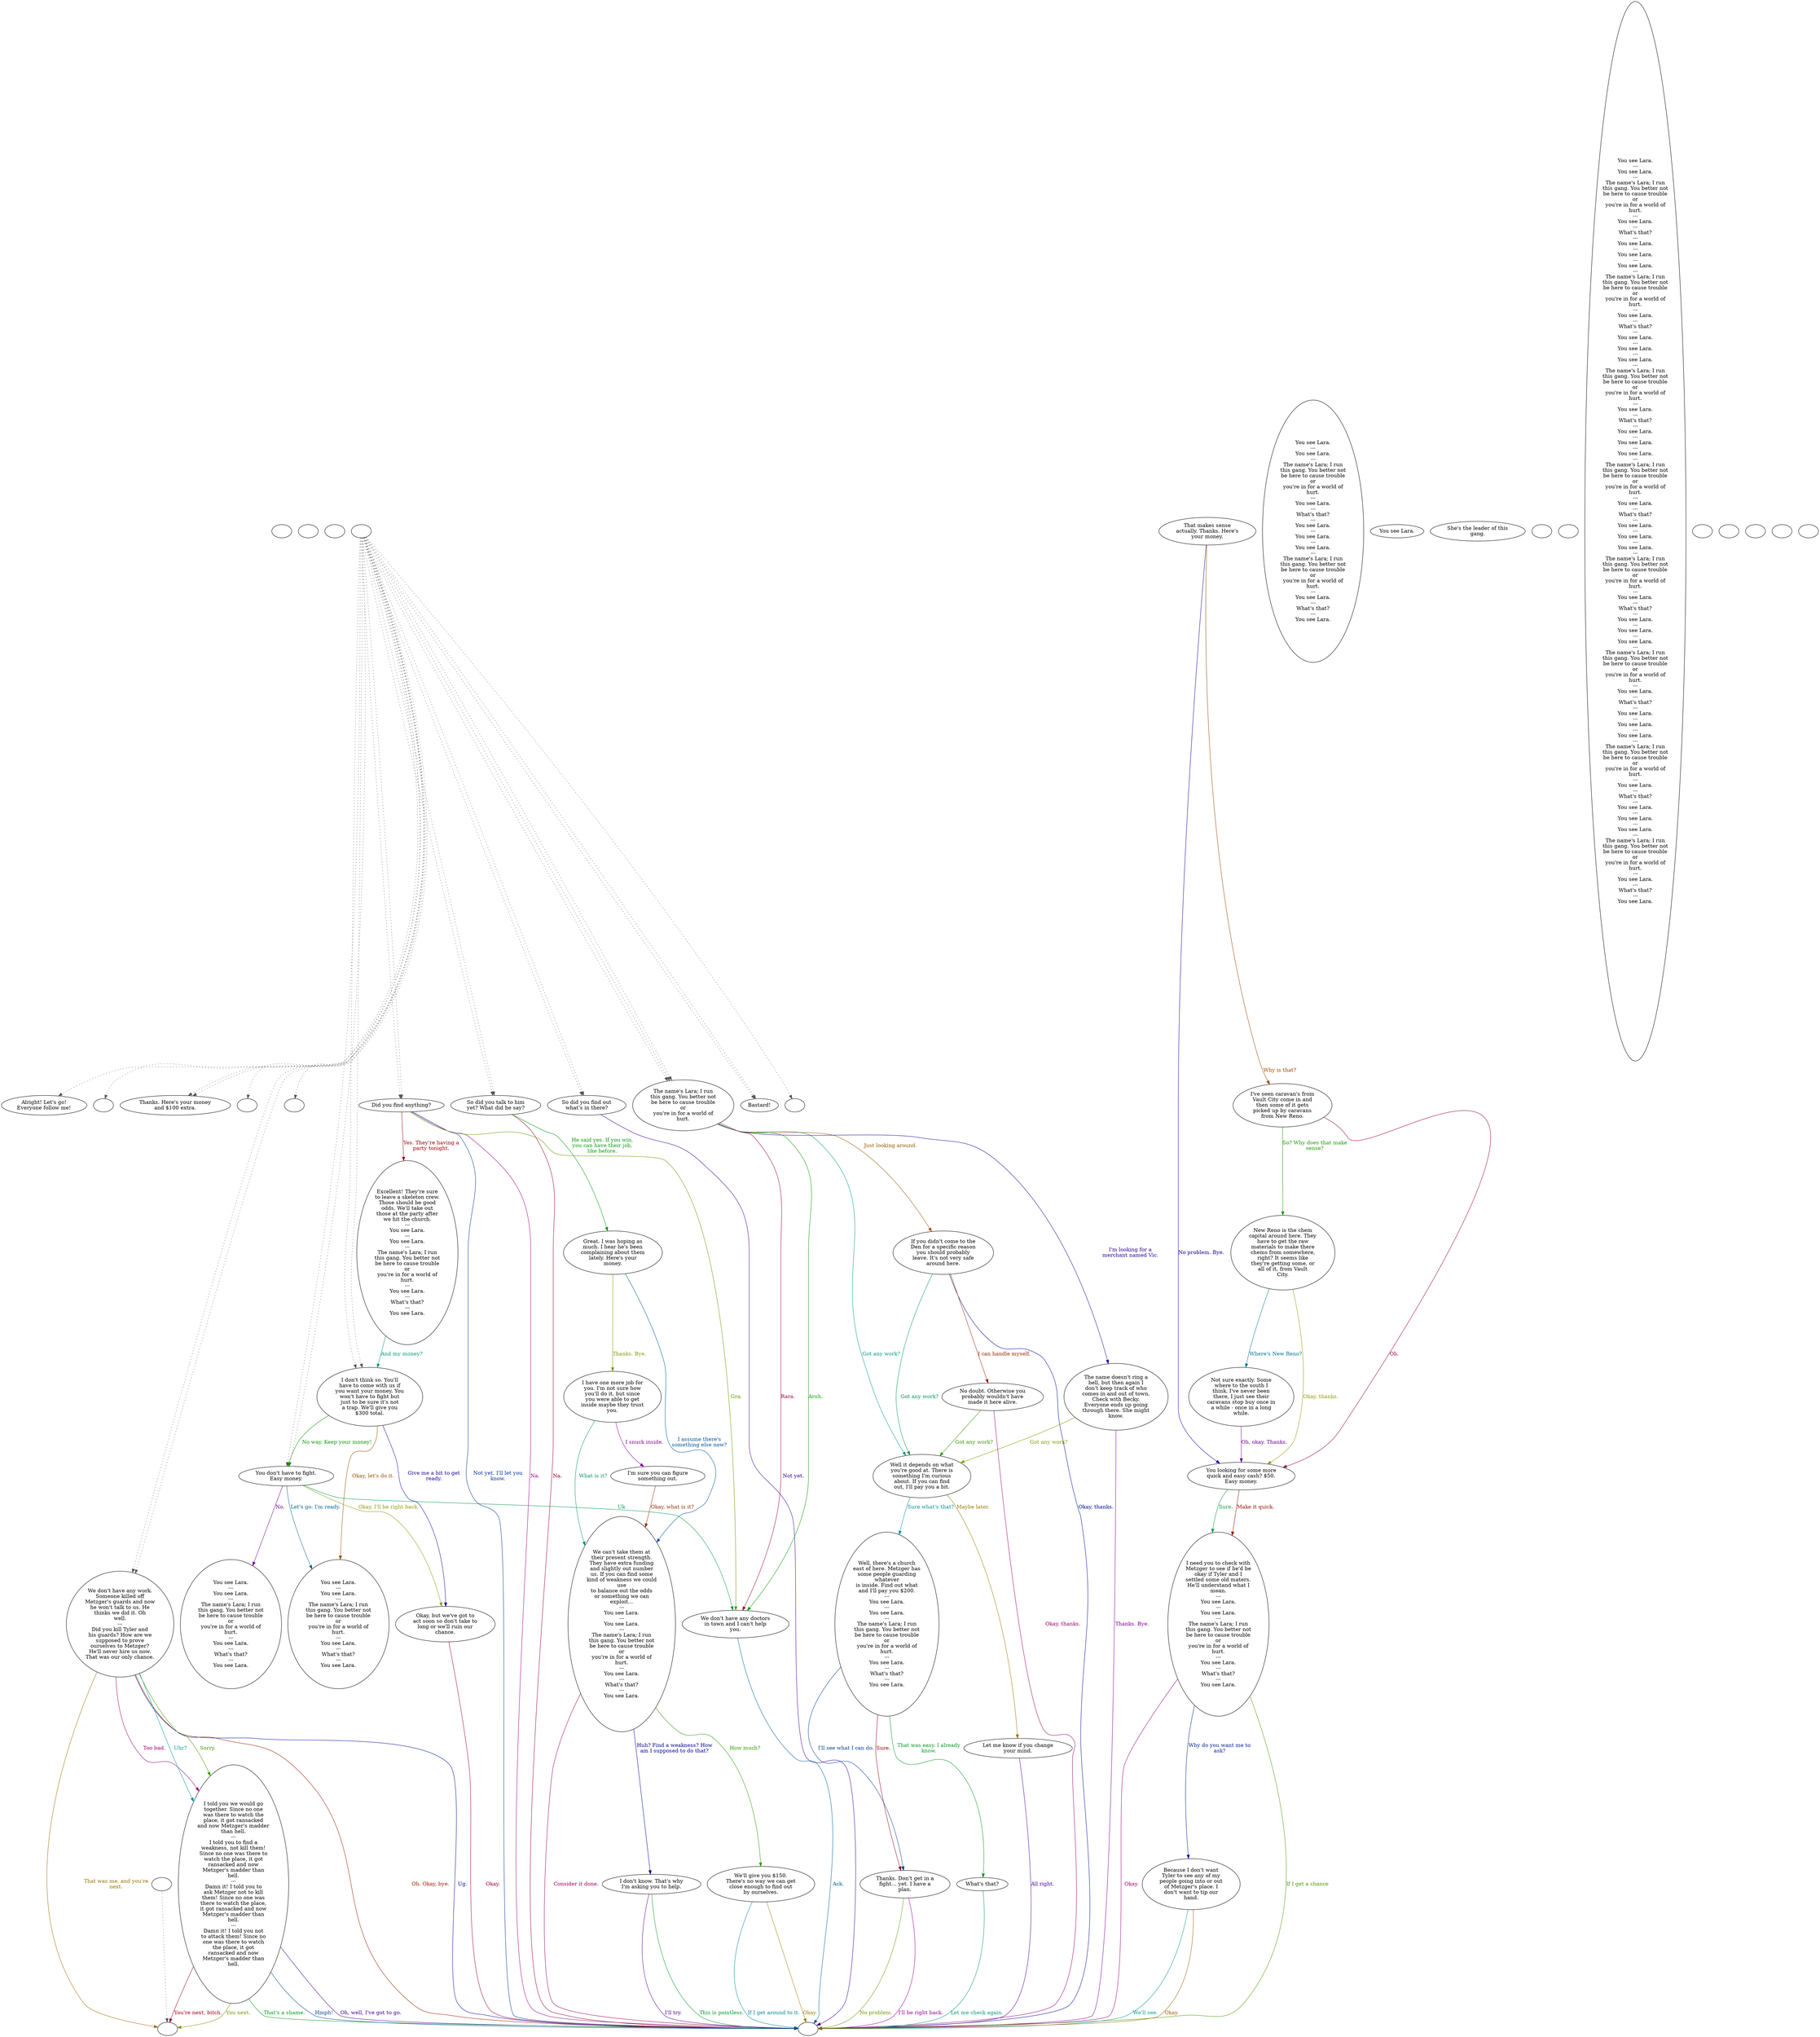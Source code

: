 digraph dcLara {
  "checkPartyMembersNearDoor" [style=filled       fillcolor="#FFFFFF"       color="#000000"]
  "checkPartyMembersNearDoor" [label=""]
  "start" [style=filled       fillcolor="#FFFFFF"       color="#000000"]
  "start" [label=""]
  "critter_p_proc" [style=filled       fillcolor="#FFFFFF"       color="#000000"]
  "critter_p_proc" [label=""]
  "pickup_p_proc" [style=filled       fillcolor="#FFFFFF"       color="#000000"]
  "pickup_p_proc" -> "Node998" [style=dotted color="#555555"]
  "pickup_p_proc" [label=""]
  "talk_p_proc" [style=filled       fillcolor="#FFFFFF"       color="#000000"]
  "talk_p_proc" -> "Node034" [style=dotted color="#555555"]
  "talk_p_proc" -> "Node033" [style=dotted color="#555555"]
  "talk_p_proc" -> "Node039" [style=dotted color="#555555"]
  "talk_p_proc" -> "Node034" [style=dotted color="#555555"]
  "talk_p_proc" -> "Node032" [style=dotted color="#555555"]
  "talk_p_proc" -> "Node035" [style=dotted color="#555555"]
  "talk_p_proc" -> "Node035" [style=dotted color="#555555"]
  "talk_p_proc" -> "Node031" [style=dotted color="#555555"]
  "talk_p_proc" -> "Node030" [style=dotted color="#555555"]
  "talk_p_proc" -> "Node030" [style=dotted color="#555555"]
  "talk_p_proc" -> "Node038" [style=dotted color="#555555"]
  "talk_p_proc" -> "Node036" [style=dotted color="#555555"]
  "talk_p_proc" -> "Node036" [style=dotted color="#555555"]
  "talk_p_proc" -> "Node028" [style=dotted color="#555555"]
  "talk_p_proc" -> "Node028" [style=dotted color="#555555"]
  "talk_p_proc" -> "Node026" [style=dotted color="#555555"]
  "talk_p_proc" -> "Node026" [style=dotted color="#555555"]
  "talk_p_proc" -> "Node019" [style=dotted color="#555555"]
  "talk_p_proc" -> "Node019" [style=dotted color="#555555"]
  "talk_p_proc" -> "Node018" [style=dotted color="#555555"]
  "talk_p_proc" -> "Node018" [style=dotted color="#555555"]
  "talk_p_proc" -> "Node001" [style=dotted color="#555555"]
  "talk_p_proc" -> "Node001" [style=dotted color="#555555"]
  "talk_p_proc" -> "Node001" [style=dotted color="#555555"]
  "talk_p_proc" [label=""]
  "destroy_p_proc" [style=filled       fillcolor="#FFFFFF"       color="#000000"]
  "destroy_p_proc" [label="You see Lara.\n---\nYou see Lara.\n---\nThe name's Lara; I run\nthis gang. You better not\nbe here to cause trouble\nor\nyou're in for a world of\nhurt.\n---\nYou see Lara.\n---\nWhat's that?\n---\nYou see Lara.\n---\nYou see Lara.\n---\nYou see Lara.\n---\nThe name's Lara; I run\nthis gang. You better not\nbe here to cause trouble\nor\nyou're in for a world of\nhurt.\n---\nYou see Lara.\n---\nWhat's that?\n---\nYou see Lara."]
  "look_at_p_proc" [style=filled       fillcolor="#FFFFFF"       color="#000000"]
  "look_at_p_proc" [label="You see Lara."]
  "description_p_proc" [style=filled       fillcolor="#FFFFFF"       color="#000000"]
  "description_p_proc" [label="She's the leader of this\ngang."]
  "use_skill_on_p_proc" [style=filled       fillcolor="#FFFFFF"       color="#000000"]
  "use_skill_on_p_proc" [label=""]
  "damage_p_proc" [style=filled       fillcolor="#FFFFFF"       color="#000000"]
  "damage_p_proc" [label=""]
  "map_enter_p_proc" [style=filled       fillcolor="#FFFFFF"       color="#000000"]
  "map_enter_p_proc" [label="You see Lara.\n---\nYou see Lara.\n---\nThe name's Lara; I run\nthis gang. You better not\nbe here to cause trouble\nor\nyou're in for a world of\nhurt.\n---\nYou see Lara.\n---\nWhat's that?\n---\nYou see Lara.\n---\nYou see Lara.\n---\nYou see Lara.\n---\nThe name's Lara; I run\nthis gang. You better not\nbe here to cause trouble\nor\nyou're in for a world of\nhurt.\n---\nYou see Lara.\n---\nWhat's that?\n---\nYou see Lara.\n---\nYou see Lara.\n---\nYou see Lara.\n---\nThe name's Lara; I run\nthis gang. You better not\nbe here to cause trouble\nor\nyou're in for a world of\nhurt.\n---\nYou see Lara.\n---\nWhat's that?\n---\nYou see Lara.\n---\nYou see Lara.\n---\nYou see Lara.\n---\nThe name's Lara; I run\nthis gang. You better not\nbe here to cause trouble\nor\nyou're in for a world of\nhurt.\n---\nYou see Lara.\n---\nWhat's that?\n---\nYou see Lara.\n---\nYou see Lara.\n---\nYou see Lara.\n---\nThe name's Lara; I run\nthis gang. You better not\nbe here to cause trouble\nor\nyou're in for a world of\nhurt.\n---\nYou see Lara.\n---\nWhat's that?\n---\nYou see Lara.\n---\nYou see Lara.\n---\nYou see Lara.\n---\nThe name's Lara; I run\nthis gang. You better not\nbe here to cause trouble\nor\nyou're in for a world of\nhurt.\n---\nYou see Lara.\n---\nWhat's that?\n---\nYou see Lara.\n---\nYou see Lara.\n---\nYou see Lara.\n---\nThe name's Lara; I run\nthis gang. You better not\nbe here to cause trouble\nor\nyou're in for a world of\nhurt.\n---\nYou see Lara.\n---\nWhat's that?\n---\nYou see Lara.\n---\nYou see Lara.\n---\nYou see Lara.\n---\nThe name's Lara; I run\nthis gang. You better not\nbe here to cause trouble\nor\nyou're in for a world of\nhurt.\n---\nYou see Lara.\n---\nWhat's that?\n---\nYou see Lara."]
  "map_exit_p_proc" [style=filled       fillcolor="#FFFFFF"       color="#000000"]
  "map_exit_p_proc" [label=""]
  "timed_event_p_proc" [style=filled       fillcolor="#FFFFFF"       color="#000000"]
  "timed_event_p_proc" [label=""]
  "map_update_p_proc" [style=filled       fillcolor="#FFFFFF"       color="#000000"]
  "map_update_p_proc" [label=""]
  "combat_p_proc" [style=filled       fillcolor="#FFFFFF"       color="#000000"]
  "combat_p_proc" [label=""]
  "push_p_proc" [style=filled       fillcolor="#FFFFFF"       color="#000000"]
  "push_p_proc" [label=""]
  "Node998" [style=filled       fillcolor="#FFFFFF"       color="#000000"]
  "Node998" [label=""]
  "Node999" [style=filled       fillcolor="#FFFFFF"       color="#000000"]
  "Node999" [label=""]
  "Node001" [style=filled       fillcolor="#FFFFFF"       color="#000000"]
  "Node001" [label="The name's Lara; I run\nthis gang. You better not\nbe here to cause trouble\nor\nyou're in for a world of\nhurt."]
  "Node001" -> "Node006" [label="Got any work?" color="#009983" fontcolor="#009983"]
  "Node001" -> "Node004" [label="Just looking around." color="#995600" fontcolor="#995600"]
  "Node001" -> "Node003" [label="I'm looking for a\nmerchant named Vic." color="#290099" fontcolor="#290099"]
  "Node001" -> "Node002" [label="Aruh." color="#039900" fontcolor="#039900"]
  "Node001" -> "Node002" [label="Rara." color="#990030" fontcolor="#990030"]
  "Node002" [style=filled       fillcolor="#FFFFFF"       color="#000000"]
  "Node002" [label="We don't have any doctors\nin town and I can't help\nyou."]
  "Node002" -> "Node999" [label="Ack." color="#005D99" fontcolor="#005D99"]
  "Node003" [style=filled       fillcolor="#FFFFFF"       color="#000000"]
  "Node003" [label="The name doesn't ring a\nbell, but then again I\ndon't keep track of who\ncomes in and out of town.\nCheck with Becky.\nEveryone ends up going\nthrough there. She might\nknow."]
  "Node003" -> "Node006" [label="Got any work?" color="#899900" fontcolor="#899900"]
  "Node003" -> "Node999" [label="Thanks. Bye." color="#7C0099" fontcolor="#7C0099"]
  "Node004" [style=filled       fillcolor="#FFFFFF"       color="#000000"]
  "Node004" [label="If you didn't come to the\nDen for a specific reason\nyou should probably\nleave. It's not very safe\naround here."]
  "Node004" -> "Node006" [label="Got any work?" color="#00994F" fontcolor="#00994F"]
  "Node004" -> "Node005" [label="I can handle myself." color="#992300" fontcolor="#992300"]
  "Node004" -> "Node999" [label="Okay, thanks." color="#000A99" fontcolor="#000A99"]
  "Node005" [style=filled       fillcolor="#FFFFFF"       color="#000000"]
  "Node005" [label="No doubt. Otherwise you\nprobably wouldn't have\nmade it here alive."]
  "Node005" -> "Node006" [label="Got any work?" color="#379900" fontcolor="#379900"]
  "Node005" -> "Node999" [label="Okay, thanks." color="#990063" fontcolor="#990063"]
  "Node006" [style=filled       fillcolor="#FFFFFF"       color="#000000"]
  "Node006" [label="Well it depends on what\nyou're good at. There is\nsomething I'm curious\nabout. If you can find\nout, I'll pay you a bit."]
  "Node006" -> "Node008" [label="Sure what's that?" color="#009099" fontcolor="#009099"]
  "Node006" -> "Node007" [label="Maybe later." color="#997500" fontcolor="#997500"]
  "Node007" [style=filled       fillcolor="#FFFFFF"       color="#000000"]
  "Node007" [label="Let me know if you change\nyour mind."]
  "Node007" -> "Node999" [label="All right." color="#490099" fontcolor="#490099"]
  "Node008" [style=filled       fillcolor="#FFFFFF"       color="#000000"]
  "Node008" [label="Well, there's a church\neast of here. Metzger has\nsome people guarding\nwhatever\nis inside. Find out what\nand I'll pay you $200.\n---\nYou see Lara.\n---\nYou see Lara.\n---\nThe name's Lara; I run\nthis gang. You better not\nbe here to cause trouble\nor\nyou're in for a world of\nhurt.\n---\nYou see Lara.\n---\nWhat's that?\n---\nYou see Lara."]
  "Node008" -> "Node010" [label="That was easy. I already\nknow." color="#00991C" fontcolor="#00991C"]
  "Node008" -> "Node009" [label="Sure." color="#990010" fontcolor="#990010"]
  "Node008" -> "Node009" [label="I'll see what I can do." color="#003D99" fontcolor="#003D99"]
  "Node009" [style=filled       fillcolor="#FFFFFF"       color="#000000"]
  "Node009" [label="Thanks. Don't get in a\nfight… yet. I have a\nplan."]
  "Node009" -> "Node999" [label="No problem." color="#6A9900" fontcolor="#6A9900"]
  "Node009" -> "Node999" [label="I'll be right back." color="#990096" fontcolor="#990096"]
  "Node010" [style=filled       fillcolor="#FFFFFF"       color="#000000"]
  "Node010" [label="What's that?"]
  "Node010" -> "Node999" [label="Let me check again." color="#00996F" fontcolor="#00996F"]
  "Node011" [style=filled       fillcolor="#FFFFFF"       color="#000000"]
  "Node011" [label="That makes sense\nactually. Thanks. Here's\nyour money."]
  "Node011" -> "Node012" [label="Why is that?" color="#994200" fontcolor="#994200"]
  "Node011" -> "Node015" [label="No problem. Bye." color="#160099" fontcolor="#160099"]
  "Node012" [style=filled       fillcolor="#FFFFFF"       color="#000000"]
  "Node012" [label="I've seen caravan's from\nVault City come in and\nthen some of it gets\npicked up by caravans\nfrom New Reno."]
  "Node012" -> "Node013" [label="So? Why does that make\nsense?" color="#179900" fontcolor="#179900"]
  "Node012" -> "Node015" [label="Oh." color="#990044" fontcolor="#990044"]
  "Node013" [style=filled       fillcolor="#FFFFFF"       color="#000000"]
  "Node013" [label="New Reno is the chem\ncapital around here. They\nhave to get the raw\nmaterials to make there\nchems from somewhere,\nright? It seems like\nthey're getting some, or\nall of it, from Vault\nCity."]
  "Node013" -> "Node014" [label="Where's New Reno?" color="#007099" fontcolor="#007099"]
  "Node013" -> "Node015" [label="Okay, thanks." color="#999500" fontcolor="#999500"]
  "Node014" [style=filled       fillcolor="#FFFFFF"       color="#000000"]
  "Node014" [label="Not sure exactly. Some\nwhere to the south I\nthink. I've never been\nthere, I just see their\ncaravans stop buy once in\na while - once in a long\nwhile."]
  "Node014" -> "Node015" [label="Oh, okay. Thanks." color="#680099" fontcolor="#680099"]
  "Node015" [style=filled       fillcolor="#FFFFFF"       color="#000000"]
  "Node015" [label="You looking for some more\nquick and easy cash? $50.\nEasy money."]
  "Node015" -> "Node016" [label="Sure." color="#00993C" fontcolor="#00993C"]
  "Node015" -> "Node016" [label="Make it quick." color="#990F00" fontcolor="#990F00"]
  "Node016" [style=filled       fillcolor="#FFFFFF"       color="#000000"]
  "Node016" [label="I need you to check with\nMetzger to see if he'd be\nokay if Tyler and I\nsettled some old maters.\nHe'll understand what I\nmean.\n---\nYou see Lara.\n---\nYou see Lara.\n---\nThe name's Lara; I run\nthis gang. You better not\nbe here to cause trouble\nor\nyou're in for a world of\nhurt.\n---\nYou see Lara.\n---\nWhat's that?\n---\nYou see Lara."]
  "Node016" -> "Node017" [label="Why do you want me to\nask?" color="#001D99" fontcolor="#001D99"]
  "Node016" -> "Node999" [label="If I get a chance" color="#4A9900" fontcolor="#4A9900"]
  "Node016" -> "Node999" [label="Okay." color="#990077" fontcolor="#990077"]
  "Node017" [style=filled       fillcolor="#FFFFFF"       color="#000000"]
  "Node017" [label="Because I don't want\nTyler to see any of my\npeople going into or out\nof Metzger's place. I\ndon't want to tip our\nhand."]
  "Node017" -> "Node999" [label="We'll see." color="#00998F" fontcolor="#00998F"]
  "Node017" -> "Node999" [label="Okay." color="#996200" fontcolor="#996200"]
  "Node018" [style=filled       fillcolor="#FFFFFF"       color="#000000"]
  "Node018" [label="So did you find out\nwhat's in there?"]
  "Node018" -> "Node999" [label="Not yet." color="#350099" fontcolor="#350099"]
  "Node019" [style=filled       fillcolor="#FFFFFF"       color="#000000"]
  "Node019" [label="So did you talk to him\nyet? What did he say?"]
  "Node019" -> "Node020" [label="He said yes. If you win,\nyou can have their job,\nlike before." color="#009909" fontcolor="#009909"]
  "Node019" -> "Node999" [label="Na." color="#990024" fontcolor="#990024"]
  "Node020" [style=filled       fillcolor="#FFFFFF"       color="#000000"]
  "Node020" [label="Great. I was hoping as\nmuch. I hear he's been\ncomplaining about them\nlately. Here's your\nmoney."]
  "Node020" -> "Node023" [label="I assume there's\nsomething else now?" color="#005199" fontcolor="#005199"]
  "Node020" -> "Node021" [label="Thanks. Bye." color="#7D9900" fontcolor="#7D9900"]
  "Node021" [style=filled       fillcolor="#FFFFFF"       color="#000000"]
  "Node021" [label="I have one more job for\nyou. I'm not sure how\nyou'll do it, but since\nyou were able to get\ninside maybe they trust\nyou."]
  "Node021" -> "Node022" [label="I snuck inside." color="#880099" fontcolor="#880099"]
  "Node021" -> "Node023" [label="What is it?" color="#00995B" fontcolor="#00995B"]
  "Node022" [style=filled       fillcolor="#FFFFFF"       color="#000000"]
  "Node022" [label="I'm sure you can figure\nsomething out."]
  "Node022" -> "Node023" [label="Okay, what is it?" color="#992F00" fontcolor="#992F00"]
  "Node023" [style=filled       fillcolor="#FFFFFF"       color="#000000"]
  "Node023" [label="We can't take them at\ntheir present strength.\nThey have extra funding\nand slightly out number\nus. If you can find some\nkind of weakness we could\nuse\nto balance out the odds\nor something we can\nexploit...\n---\nYou see Lara.\n---\nYou see Lara.\n---\nThe name's Lara; I run\nthis gang. You better not\nbe here to cause trouble\nor\nyou're in for a world of\nhurt.\n---\nYou see Lara.\n---\nWhat's that?\n---\nYou see Lara."]
  "Node023" -> "Node025" [label="Huh? Find a weakness? How\nam I supposed to do that?" color="#020099" fontcolor="#020099"]
  "Node023" -> "Node024" [label="How much?" color="#2B9900" fontcolor="#2B9900"]
  "Node023" -> "Node999" [label="Consider it done." color="#990057" fontcolor="#990057"]
  "Node024" [style=filled       fillcolor="#FFFFFF"       color="#000000"]
  "Node024" [label="We'll give you $150.\nThere's no way we can get\nclose enough to find out\nby ourselves."]
  "Node024" -> "Node999" [label="If I get around to it." color="#008499" fontcolor="#008499"]
  "Node024" -> "Node999" [label="Okay." color="#998200" fontcolor="#998200"]
  "Node025" [style=filled       fillcolor="#FFFFFF"       color="#000000"]
  "Node025" [label="I don't know. That's why\nI'm asking you to help."]
  "Node025" -> "Node999" [label="I'll try." color="#550099" fontcolor="#550099"]
  "Node025" -> "Node999" [label="This is pointless." color="#009928" fontcolor="#009928"]
  "Node026" [style=filled       fillcolor="#FFFFFF"       color="#000000"]
  "Node026" [label="Did you find anything?"]
  "Node026" -> "Node027" [label="Yes. They're having a\nparty tonight." color="#990004" fontcolor="#990004"]
  "Node026" -> "Node999" [label="Not yet. I'll let you\nknow." color="#003199" fontcolor="#003199"]
  "Node026" -> "Node002" [label="Gra." color="#5E9900" fontcolor="#5E9900"]
  "Node026" -> "Node999" [label="Na." color="#99008A" fontcolor="#99008A"]
  "Node027" [style=filled       fillcolor="#FFFFFF"       color="#000000"]
  "Node027" [label="Excellent! They're sure\nto leave a skeleton crew.\nThose should be good\nodds. We'll take out\nthose at the party after\nwe hit the church.\n---\nYou see Lara.\n---\nYou see Lara.\n---\nThe name's Lara; I run\nthis gang. You better not\nbe here to cause trouble\nor\nyou're in for a world of\nhurt.\n---\nYou see Lara.\n---\nWhat's that?\n---\nYou see Lara."]
  "Node027" -> "Node028" [label="And my money?" color="#00997B" fontcolor="#00997B"]
  "Node028" [style=filled       fillcolor="#FFFFFF"       color="#000000"]
  "Node028" [label="I don't think so. You'll\nhave to come with us if\nyou want your money. You\nwon't have to fight but\njust to be sure it's not\na trap. We'll give you\n$300 total."]
  "Node028" -> "Node990" [label="Okay, let's do it." color="#994E00" fontcolor="#994E00"]
  "Node028" -> "Node029" [label="Give me a bit to get\nready." color="#220099" fontcolor="#220099"]
  "Node028" -> "Node030" [label="No way. Keep your money!" color="#0B9900" fontcolor="#0B9900"]
  "Node029" [style=filled       fillcolor="#FFFFFF"       color="#000000"]
  "Node029" [label="Okay, but we've got to\nact soon so don't take to\nlong or we'll ruin our\nchance."]
  "Node029" -> "Node999" [label="Okay." color="#990038" fontcolor="#990038"]
  "Node030" [style=filled       fillcolor="#FFFFFF"       color="#000000"]
  "Node030" [label="You don't have to fight.\nEasy money."]
  "Node030" -> "Node990" [label="Let's go. I'm ready." color="#006499" fontcolor="#006499"]
  "Node030" -> "Node029" [label="Okay, I'll be right back." color="#919900" fontcolor="#919900"]
  "Node030" -> "Node989" [label="No." color="#750099" fontcolor="#750099"]
  "Node030" -> "Node002" [label="Uk" color="#009948" fontcolor="#009948"]
  "Node031" [style=filled       fillcolor="#FFFFFF"       color="#000000"]
  "Node031" [label=""]
  "Node032" [style=filled       fillcolor="#FFFFFF"       color="#000000"]
  "Node032" [label=""]
  "Node033" [style=filled       fillcolor="#FFFFFF"       color="#000000"]
  "Node033" [label=""]
  "Node034" [style=filled       fillcolor="#FFFFFF"       color="#000000"]
  "Node034" [label="Bastard!"]
  "Node035" [style=filled       fillcolor="#FFFFFF"       color="#000000"]
  "Node035" [label="Thanks. Here's your money\nand $100 extra."]
  "Node036" [style=filled       fillcolor="#FFFFFF"       color="#000000"]
  "Node036" [label="We don't have any work.\nSomeone killed off\nMetzger's guards and now\nhe won't talk to us. He\nthinks we did it. Oh\nwell.\n---\nDid you kill Tyler and\nhis guards? How are we\nsupposed to prove\nourselves to Metzger?\nHe'll never hire us now.\nThat was our only chance."]
  "Node036" -> "Node999" [label="Oh. Okay, bye." color="#991B00" fontcolor="#991B00"]
  "Node036" -> "Node999" [label="Ug." color="#001199" fontcolor="#001199"]
  "Node036" -> "Node037" [label="Sorry." color="#3E9900" fontcolor="#3E9900"]
  "Node036" -> "Node037" [label="Too bad." color="#99006B" fontcolor="#99006B"]
  "Node036" -> "Node037" [label="Uhr?" color="#009799" fontcolor="#009799"]
  "Node036" -> "Node998" [label="That was me, and you're\nnext." color="#996E00" fontcolor="#996E00"]
  "Node037" [style=filled       fillcolor="#FFFFFF"       color="#000000"]
  "Node037" [label="I told you we would go\ntogether. Since no one\nwas there to watch the\nplace, it got ransacked\nand now Metzger's madder\nthan hell.\n---\nI told you to find a\nweakness, not kill them!\nSince no one was there to\nwatch the place, it got\nransacked and now\nMetzger's madder than\nhell.\n---\nDamn it! I told you to\nask Metzger not to kill\nthem! Since no one was\nthere to watch the place,\nit got ransacked and now\nMetzger's madder than\nhell.\n---\nDamn it! I told you not\nto attack them! Since no\none was there to watch\nthe place, it got\nransacked and now\nMetzger's madder than\nhell."]
  "Node037" -> "Node999" [label="Oh, well, I've got to go." color="#410099" fontcolor="#410099"]
  "Node037" -> "Node999" [label="That's a shame." color="#009915" fontcolor="#009915"]
  "Node037" -> "Node998" [label="You're next, bitch." color="#990018" fontcolor="#990018"]
  "Node037" -> "Node999" [label="Hmph!" color="#004599" fontcolor="#004599"]
  "Node037" -> "Node998" [label="You next." color="#719900" fontcolor="#719900"]
  "Node038" [style=filled       fillcolor="#FFFFFF"       color="#000000"]
  "Node038" [label=""]
  "Node039" [style=filled       fillcolor="#FFFFFF"       color="#000000"]
  "Node039" [label="Alright! Let's go!\nEveryone follow me!"]
  "Node990" [style=filled       fillcolor="#FFFFFF"       color="#000000"]
  "Node990" [label="You see Lara.\n---\nYou see Lara.\n---\nThe name's Lara; I run\nthis gang. You better not\nbe here to cause trouble\nor\nyou're in for a world of\nhurt.\n---\nYou see Lara.\n---\nWhat's that?\n---\nYou see Lara."]
  "Node989" [style=filled       fillcolor="#FFFFFF"       color="#000000"]
  "Node989" [label="You see Lara.\n---\nYou see Lara.\n---\nThe name's Lara; I run\nthis gang. You better not\nbe here to cause trouble\nor\nyou're in for a world of\nhurt.\n---\nYou see Lara.\n---\nWhat's that?\n---\nYou see Lara."]
}